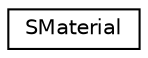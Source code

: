 digraph "Graphical Class Hierarchy"
{
  edge [fontname="Helvetica",fontsize="10",labelfontname="Helvetica",labelfontsize="10"];
  node [fontname="Helvetica",fontsize="10",shape=record];
  rankdir="LR";
  Node1 [label="SMaterial",height=0.2,width=0.4,color="black", fillcolor="white", style="filled",URL="$struct_s_material.html"];
}

